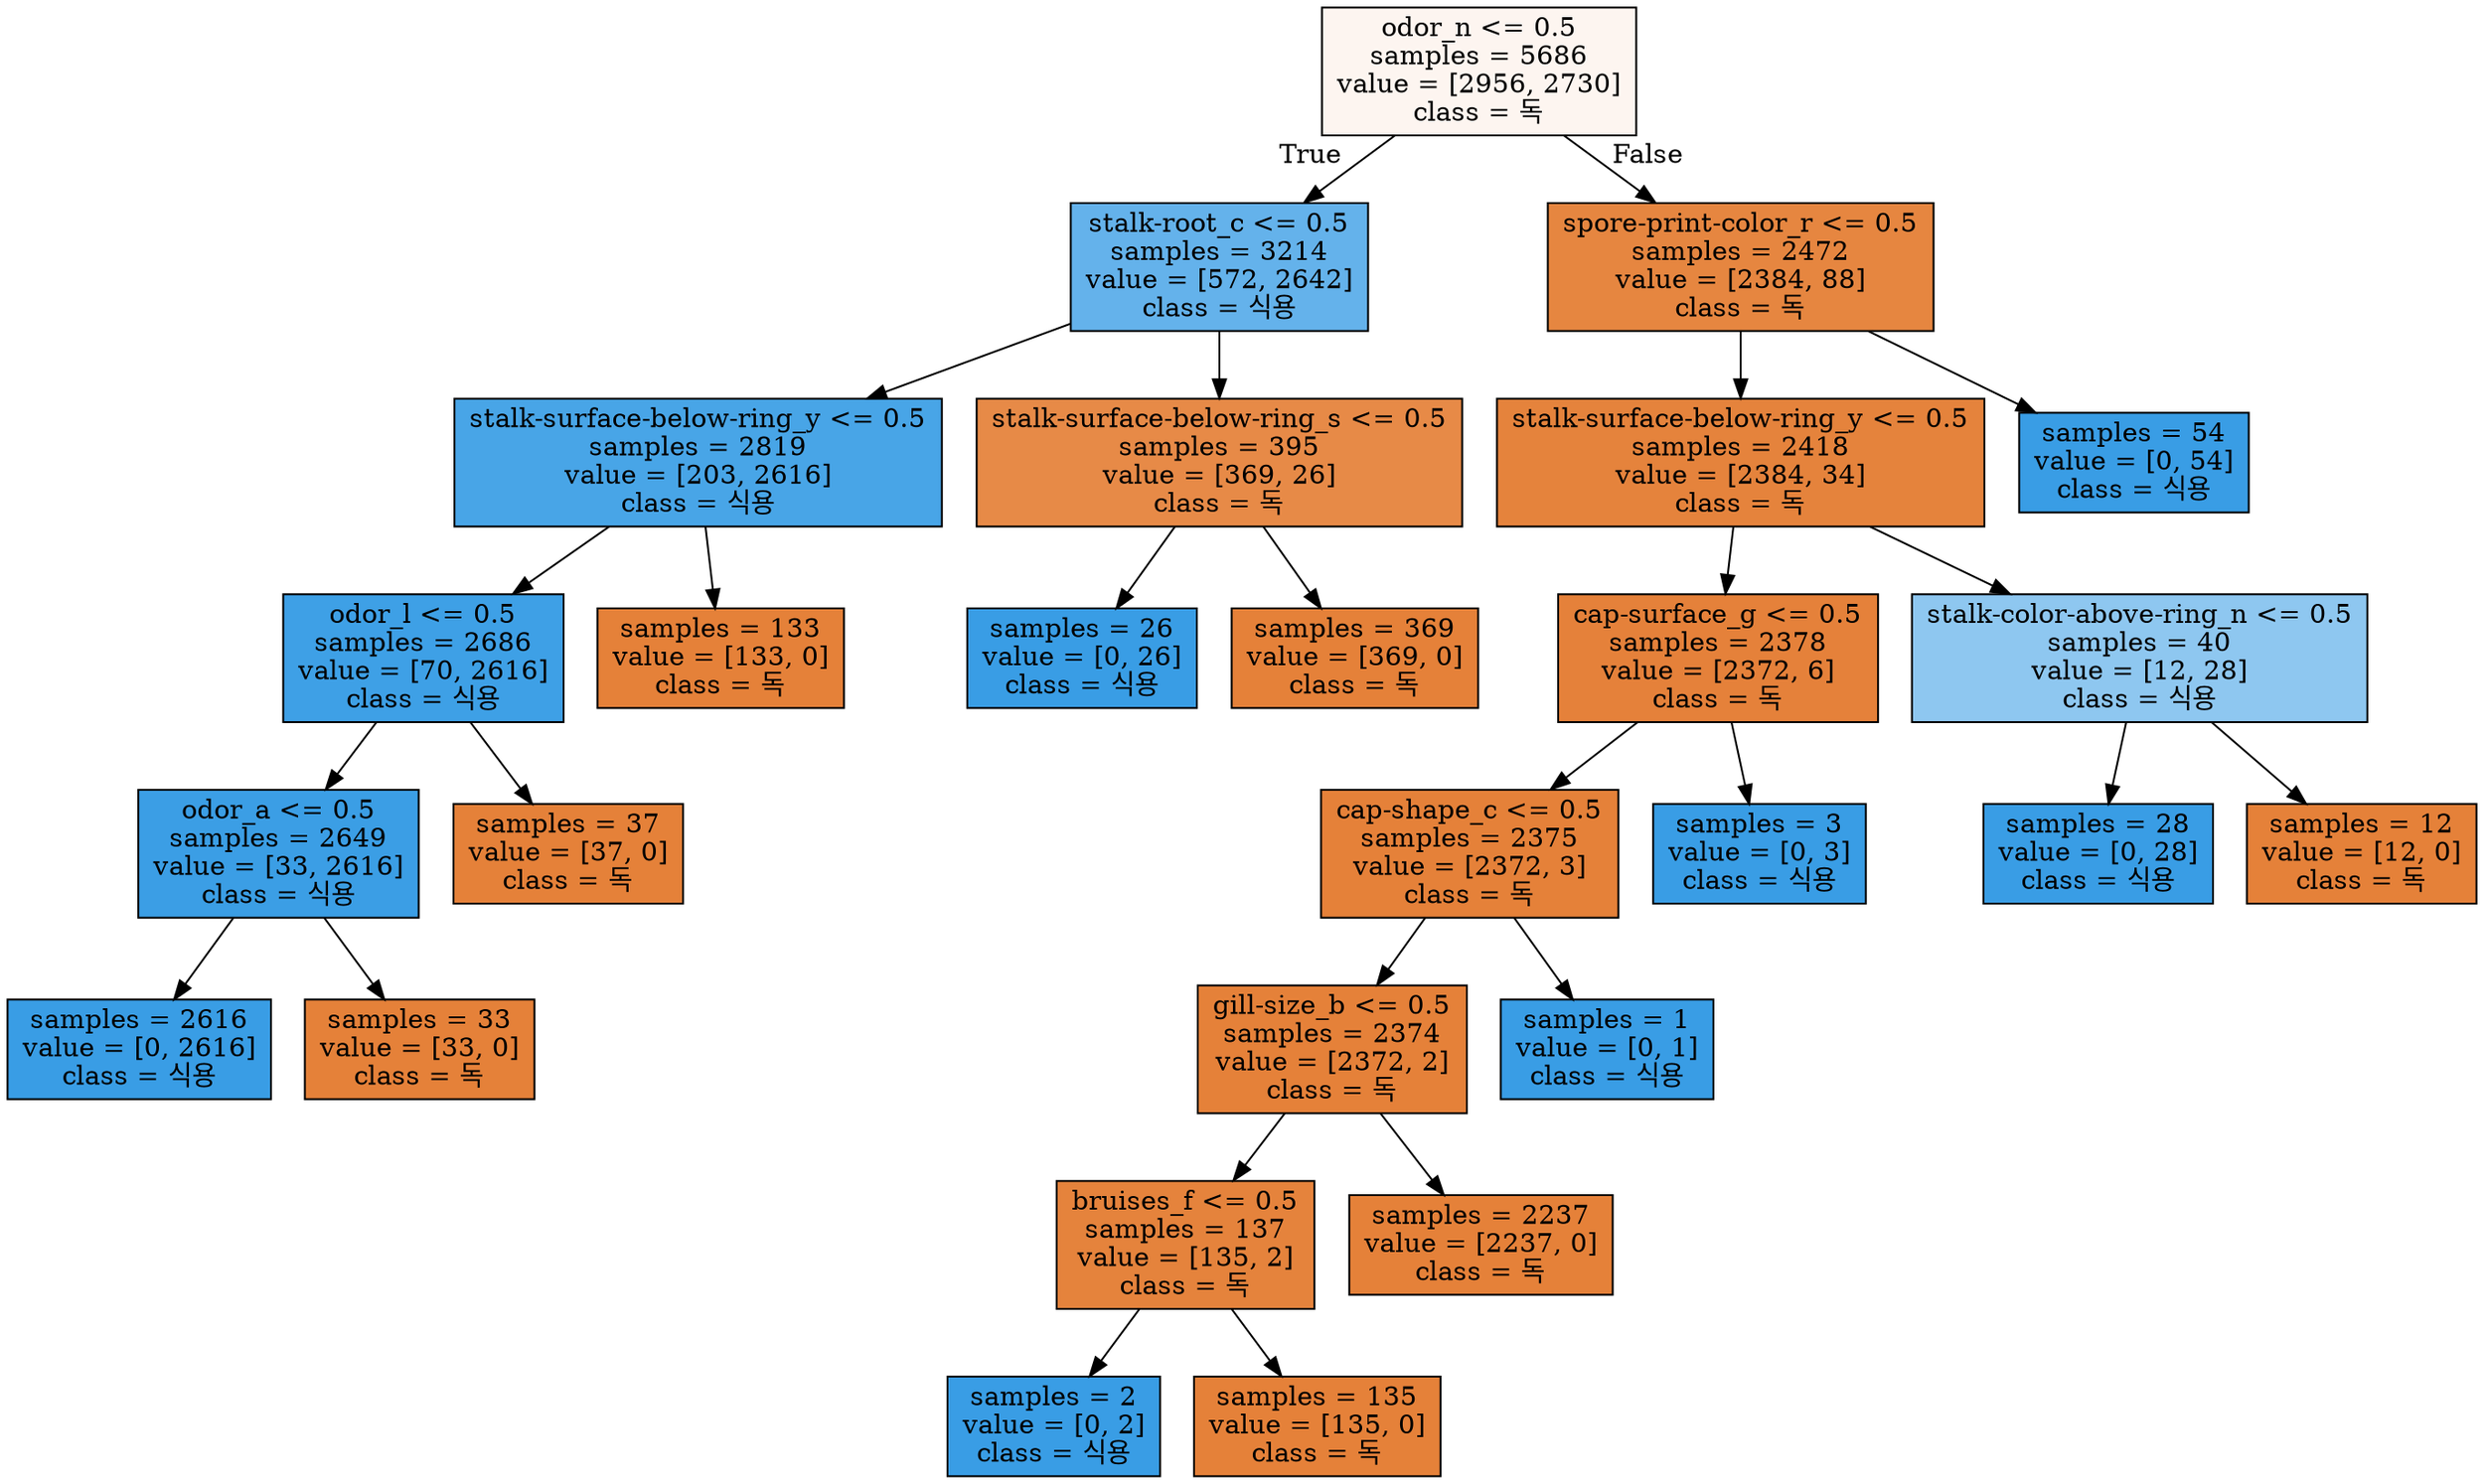 digraph Tree {
node [shape=box, style="filled", color="black"] ;
0 [label="odor_n <= 0.5\nsamples = 5686\nvalue = [2956, 2730]\nclass = 독", fillcolor="#fdf5f0"] ;
1 [label="stalk-root_c <= 0.5\nsamples = 3214\nvalue = [572, 2642]\nclass = 식용", fillcolor="#64b2eb"] ;
0 -> 1 [labeldistance=2.5, labelangle=45, headlabel="True"] ;
2 [label="stalk-surface-below-ring_y <= 0.5\nsamples = 2819\nvalue = [203, 2616]\nclass = 식용", fillcolor="#48a5e7"] ;
1 -> 2 ;
3 [label="odor_l <= 0.5\nsamples = 2686\nvalue = [70, 2616]\nclass = 식용", fillcolor="#3ea0e6"] ;
2 -> 3 ;
4 [label="odor_a <= 0.5\nsamples = 2649\nvalue = [33, 2616]\nclass = 식용", fillcolor="#3b9ee5"] ;
3 -> 4 ;
5 [label="samples = 2616\nvalue = [0, 2616]\nclass = 식용", fillcolor="#399de5"] ;
4 -> 5 ;
6 [label="samples = 33\nvalue = [33, 0]\nclass = 독", fillcolor="#e58139"] ;
4 -> 6 ;
7 [label="samples = 37\nvalue = [37, 0]\nclass = 독", fillcolor="#e58139"] ;
3 -> 7 ;
8 [label="samples = 133\nvalue = [133, 0]\nclass = 독", fillcolor="#e58139"] ;
2 -> 8 ;
9 [label="stalk-surface-below-ring_s <= 0.5\nsamples = 395\nvalue = [369, 26]\nclass = 독", fillcolor="#e78a47"] ;
1 -> 9 ;
10 [label="samples = 26\nvalue = [0, 26]\nclass = 식용", fillcolor="#399de5"] ;
9 -> 10 ;
11 [label="samples = 369\nvalue = [369, 0]\nclass = 독", fillcolor="#e58139"] ;
9 -> 11 ;
12 [label="spore-print-color_r <= 0.5\nsamples = 2472\nvalue = [2384, 88]\nclass = 독", fillcolor="#e68640"] ;
0 -> 12 [labeldistance=2.5, labelangle=-45, headlabel="False"] ;
13 [label="stalk-surface-below-ring_y <= 0.5\nsamples = 2418\nvalue = [2384, 34]\nclass = 독", fillcolor="#e5833c"] ;
12 -> 13 ;
14 [label="cap-surface_g <= 0.5\nsamples = 2378\nvalue = [2372, 6]\nclass = 독", fillcolor="#e5813a"] ;
13 -> 14 ;
15 [label="cap-shape_c <= 0.5\nsamples = 2375\nvalue = [2372, 3]\nclass = 독", fillcolor="#e58139"] ;
14 -> 15 ;
16 [label="gill-size_b <= 0.5\nsamples = 2374\nvalue = [2372, 2]\nclass = 독", fillcolor="#e58139"] ;
15 -> 16 ;
17 [label="bruises_f <= 0.5\nsamples = 137\nvalue = [135, 2]\nclass = 독", fillcolor="#e5833c"] ;
16 -> 17 ;
18 [label="samples = 2\nvalue = [0, 2]\nclass = 식용", fillcolor="#399de5"] ;
17 -> 18 ;
19 [label="samples = 135\nvalue = [135, 0]\nclass = 독", fillcolor="#e58139"] ;
17 -> 19 ;
20 [label="samples = 2237\nvalue = [2237, 0]\nclass = 독", fillcolor="#e58139"] ;
16 -> 20 ;
21 [label="samples = 1\nvalue = [0, 1]\nclass = 식용", fillcolor="#399de5"] ;
15 -> 21 ;
22 [label="samples = 3\nvalue = [0, 3]\nclass = 식용", fillcolor="#399de5"] ;
14 -> 22 ;
23 [label="stalk-color-above-ring_n <= 0.5\nsamples = 40\nvalue = [12, 28]\nclass = 식용", fillcolor="#8ec7f0"] ;
13 -> 23 ;
24 [label="samples = 28\nvalue = [0, 28]\nclass = 식용", fillcolor="#399de5"] ;
23 -> 24 ;
25 [label="samples = 12\nvalue = [12, 0]\nclass = 독", fillcolor="#e58139"] ;
23 -> 25 ;
26 [label="samples = 54\nvalue = [0, 54]\nclass = 식용", fillcolor="#399de5"] ;
12 -> 26 ;
}